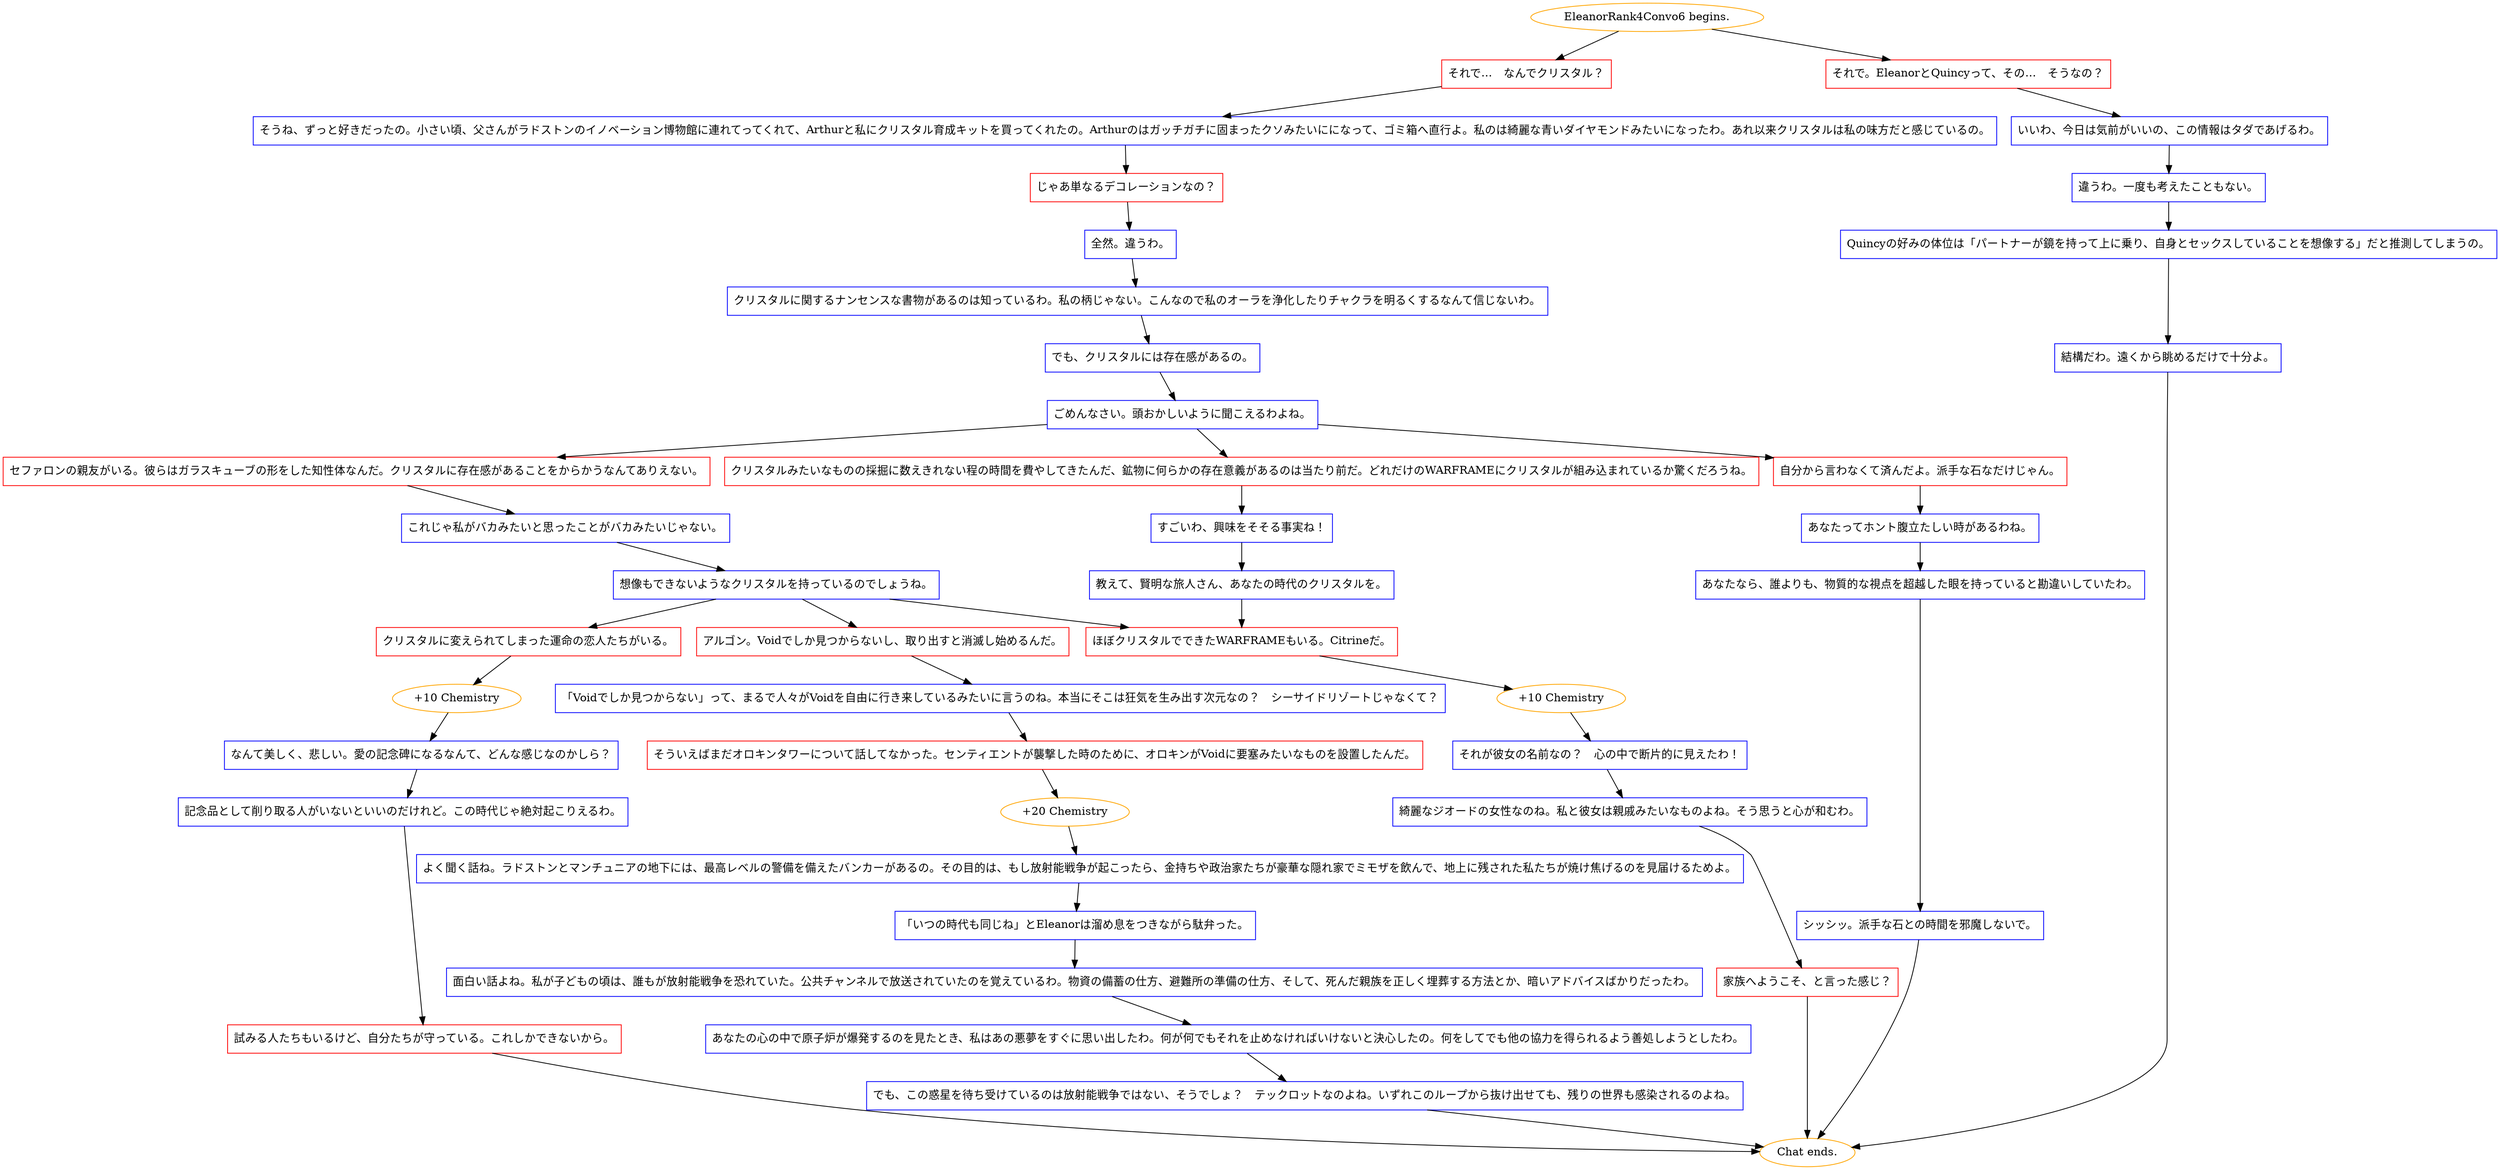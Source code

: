 digraph {
	"EleanorRank4Convo6 begins." [color=orange];
		"EleanorRank4Convo6 begins." -> j4057627236;
		"EleanorRank4Convo6 begins." -> j2349200098;
	j4057627236 [label="それで…　なんでクリスタル？",shape=box,color=red];
		j4057627236 -> j477831730;
	j2349200098 [label="それで。EleanorとQuincyって、その…　そうなの？",shape=box,color=red];
		j2349200098 -> j80972062;
	j477831730 [label="そうね、ずっと好きだったの。小さい頃、父さんがラドストンのイノベーション博物館に連れてってくれて、Arthurと私にクリスタル育成キットを買ってくれたの。Arthurのはガッチガチに固まったクソみたいにになって、ゴミ箱へ直行よ。私のは綺麗な青いダイヤモンドみたいになったわ。あれ以来クリスタルは私の味方だと感じているの。",shape=box,color=blue];
		j477831730 -> j3229128659;
	j80972062 [label="いいわ、今日は気前がいいの、この情報はタダであげるわ。",shape=box,color=blue];
		j80972062 -> j3261807678;
	j3229128659 [label="じゃあ単なるデコレーションなの？",shape=box,color=red];
		j3229128659 -> j3770667792;
	j3261807678 [label="違うわ。一度も考えたこともない。",shape=box,color=blue];
		j3261807678 -> j2688290083;
	j3770667792 [label="全然。違うわ。",shape=box,color=blue];
		j3770667792 -> j1269954719;
	j2688290083 [label="Quincyの好みの体位は「パートナーが鏡を持って上に乗り、自身とセックスしていることを想像する」だと推測してしまうの。",shape=box,color=blue];
		j2688290083 -> j3974063822;
	j1269954719 [label="クリスタルに関するナンセンスな書物があるのは知っているわ。私の柄じゃない。こんなので私のオーラを浄化したりチャクラを明るくするなんて信じないわ。",shape=box,color=blue];
		j1269954719 -> j3948427176;
	j3974063822 [label="結構だわ。遠くから眺めるだけで十分よ。",shape=box,color=blue];
		j3974063822 -> "Chat ends.";
	j3948427176 [label="でも、クリスタルには存在感があるの。",shape=box,color=blue];
		j3948427176 -> j1227538484;
	"Chat ends." [color=orange];
	j1227538484 [label="ごめんなさい。頭おかしいように聞こえるわよね。",shape=box,color=blue];
		j1227538484 -> j1539868093;
		j1227538484 -> j3309606863;
		j1227538484 -> j1782036795;
	j1539868093 [label="自分から言わなくて済んだよ。派手な石なだけじゃん。",shape=box,color=red];
		j1539868093 -> j346786080;
	j3309606863 [label="セファロンの親友がいる。彼らはガラスキューブの形をした知性体なんだ。クリスタルに存在感があることをからかうなんてありえない。",shape=box,color=red];
		j3309606863 -> j1603956468;
	j1782036795 [label="クリスタルみたいなものの採掘に数えきれない程の時間を費やしてきたんだ、鉱物に何らかの存在意義があるのは当たり前だ。どれだけのWARFRAMEにクリスタルが組み込まれているか驚くだろうね。",shape=box,color=red];
		j1782036795 -> j231225658;
	j346786080 [label="あなたってホント腹立たしい時があるわね。",shape=box,color=blue];
		j346786080 -> j660922710;
	j1603956468 [label="これじゃ私がバカみたいと思ったことがバカみたいじゃない。",shape=box,color=blue];
		j1603956468 -> j3885581863;
	j231225658 [label="すごいわ、興味をそそる事実ね！",shape=box,color=blue];
		j231225658 -> j2862597909;
	j660922710 [label="あなたなら、誰よりも、物質的な視点を超越した眼を持っていると勘違いしていたわ。",shape=box,color=blue];
		j660922710 -> j596604247;
	j3885581863 [label="想像もできないようなクリスタルを持っているのでしょうね。",shape=box,color=blue];
		j3885581863 -> j3296171113;
		j3885581863 -> j2322526192;
		j3885581863 -> j3654262006;
	j2862597909 [label="教えて、賢明な旅人さん、あなたの時代のクリスタルを。",shape=box,color=blue];
		j2862597909 -> j2322526192;
	j596604247 [label="シッシッ。派手な石との時間を邪魔しないで。",shape=box,color=blue];
		j596604247 -> "Chat ends.";
	j3296171113 [label="アルゴン。Voidでしか見つからないし、取り出すと消滅し始めるんだ。",shape=box,color=red];
		j3296171113 -> j4095402753;
	j2322526192 [label="ほぼクリスタルでできたWARFRAMEもいる。Citrineだ。",shape=box,color=red];
		j2322526192 -> j168795911;
	j3654262006 [label="クリスタルに変えられてしまった運命の恋人たちがいる。",shape=box,color=red];
		j3654262006 -> j2334962095;
	j4095402753 [label="「Voidでしか見つからない」って、まるで人々がVoidを自由に行き来しているみたいに言うのね。本当にそこは狂気を生み出す次元なの？　シーサイドリゾートじゃなくて？",shape=box,color=blue];
		j4095402753 -> j1296118227;
	j168795911 [label="+10 Chemistry",color=orange];
		j168795911 -> j548007212;
	j2334962095 [label="+10 Chemistry",color=orange];
		j2334962095 -> j337653199;
	j1296118227 [label="そういえばまだオロキンタワーについて話してなかった。センティエントが襲撃した時のために、オロキンがVoidに要塞みたいなものを設置したんだ。",shape=box,color=red];
		j1296118227 -> j3521642938;
	j548007212 [label="それが彼女の名前なの？　心の中で断片的に見えたわ！",shape=box,color=blue];
		j548007212 -> j1763891364;
	j337653199 [label="なんて美しく、悲しい。愛の記念碑になるなんて、どんな感じなのかしら？",shape=box,color=blue];
		j337653199 -> j3914548791;
	j3521642938 [label="+20 Chemistry",color=orange];
		j3521642938 -> j3673054440;
	j1763891364 [label="綺麗なジオードの女性なのね。私と彼女は親戚みたいなものよね。そう思うと心が和むわ。",shape=box,color=blue];
		j1763891364 -> j318402204;
	j3914548791 [label="記念品として削り取る人がいないといいのだけれど。この時代じゃ絶対起こりえるわ。",shape=box,color=blue];
		j3914548791 -> j88704721;
	j3673054440 [label="よく聞く話ね。ラドストンとマンチュニアの地下には、最高レベルの警備を備えたバンカーがあるの。その目的は、もし放射能戦争が起こったら、金持ちや政治家たちが豪華な隠れ家でミモザを飲んで、地上に残された私たちが焼け焦げるのを見届けるためよ。",shape=box,color=blue];
		j3673054440 -> j2600131021;
	j318402204 [label="家族へようこそ、と言った感じ？",shape=box,color=red];
		j318402204 -> "Chat ends.";
	j88704721 [label="試みる人たちもいるけど、自分たちが守っている。これしかできないから。",shape=box,color=red];
		j88704721 -> "Chat ends.";
	j2600131021 [label="「いつの時代も同じね」とEleanorは溜め息をつきながら駄弁った。",shape=box,color=blue];
		j2600131021 -> j2349143404;
	j2349143404 [label="面白い話よね。私が子どもの頃は、誰もが放射能戦争を恐れていた。公共チャンネルで放送されていたのを覚えているわ。物資の備蓄の仕方、避難所の準備の仕方、そして、死んだ親族を正しく埋葬する方法とか、暗いアドバイスばかりだったわ。",shape=box,color=blue];
		j2349143404 -> j4099482891;
	j4099482891 [label="あなたの心の中で原子炉が爆発するのを見たとき、私はあの悪夢をすぐに思い出したわ。何が何でもそれを止めなければいけないと決心したの。何をしてでも他の協力を得られるよう善処しようとしたわ。",shape=box,color=blue];
		j4099482891 -> j152078058;
	j152078058 [label="でも、この惑星を待ち受けているのは放射能戦争ではない、そうでしょ？　テックロットなのよね。いずれこのループから抜け出せても、残りの世界も感染されるのよね。",shape=box,color=blue];
		j152078058 -> "Chat ends.";
}